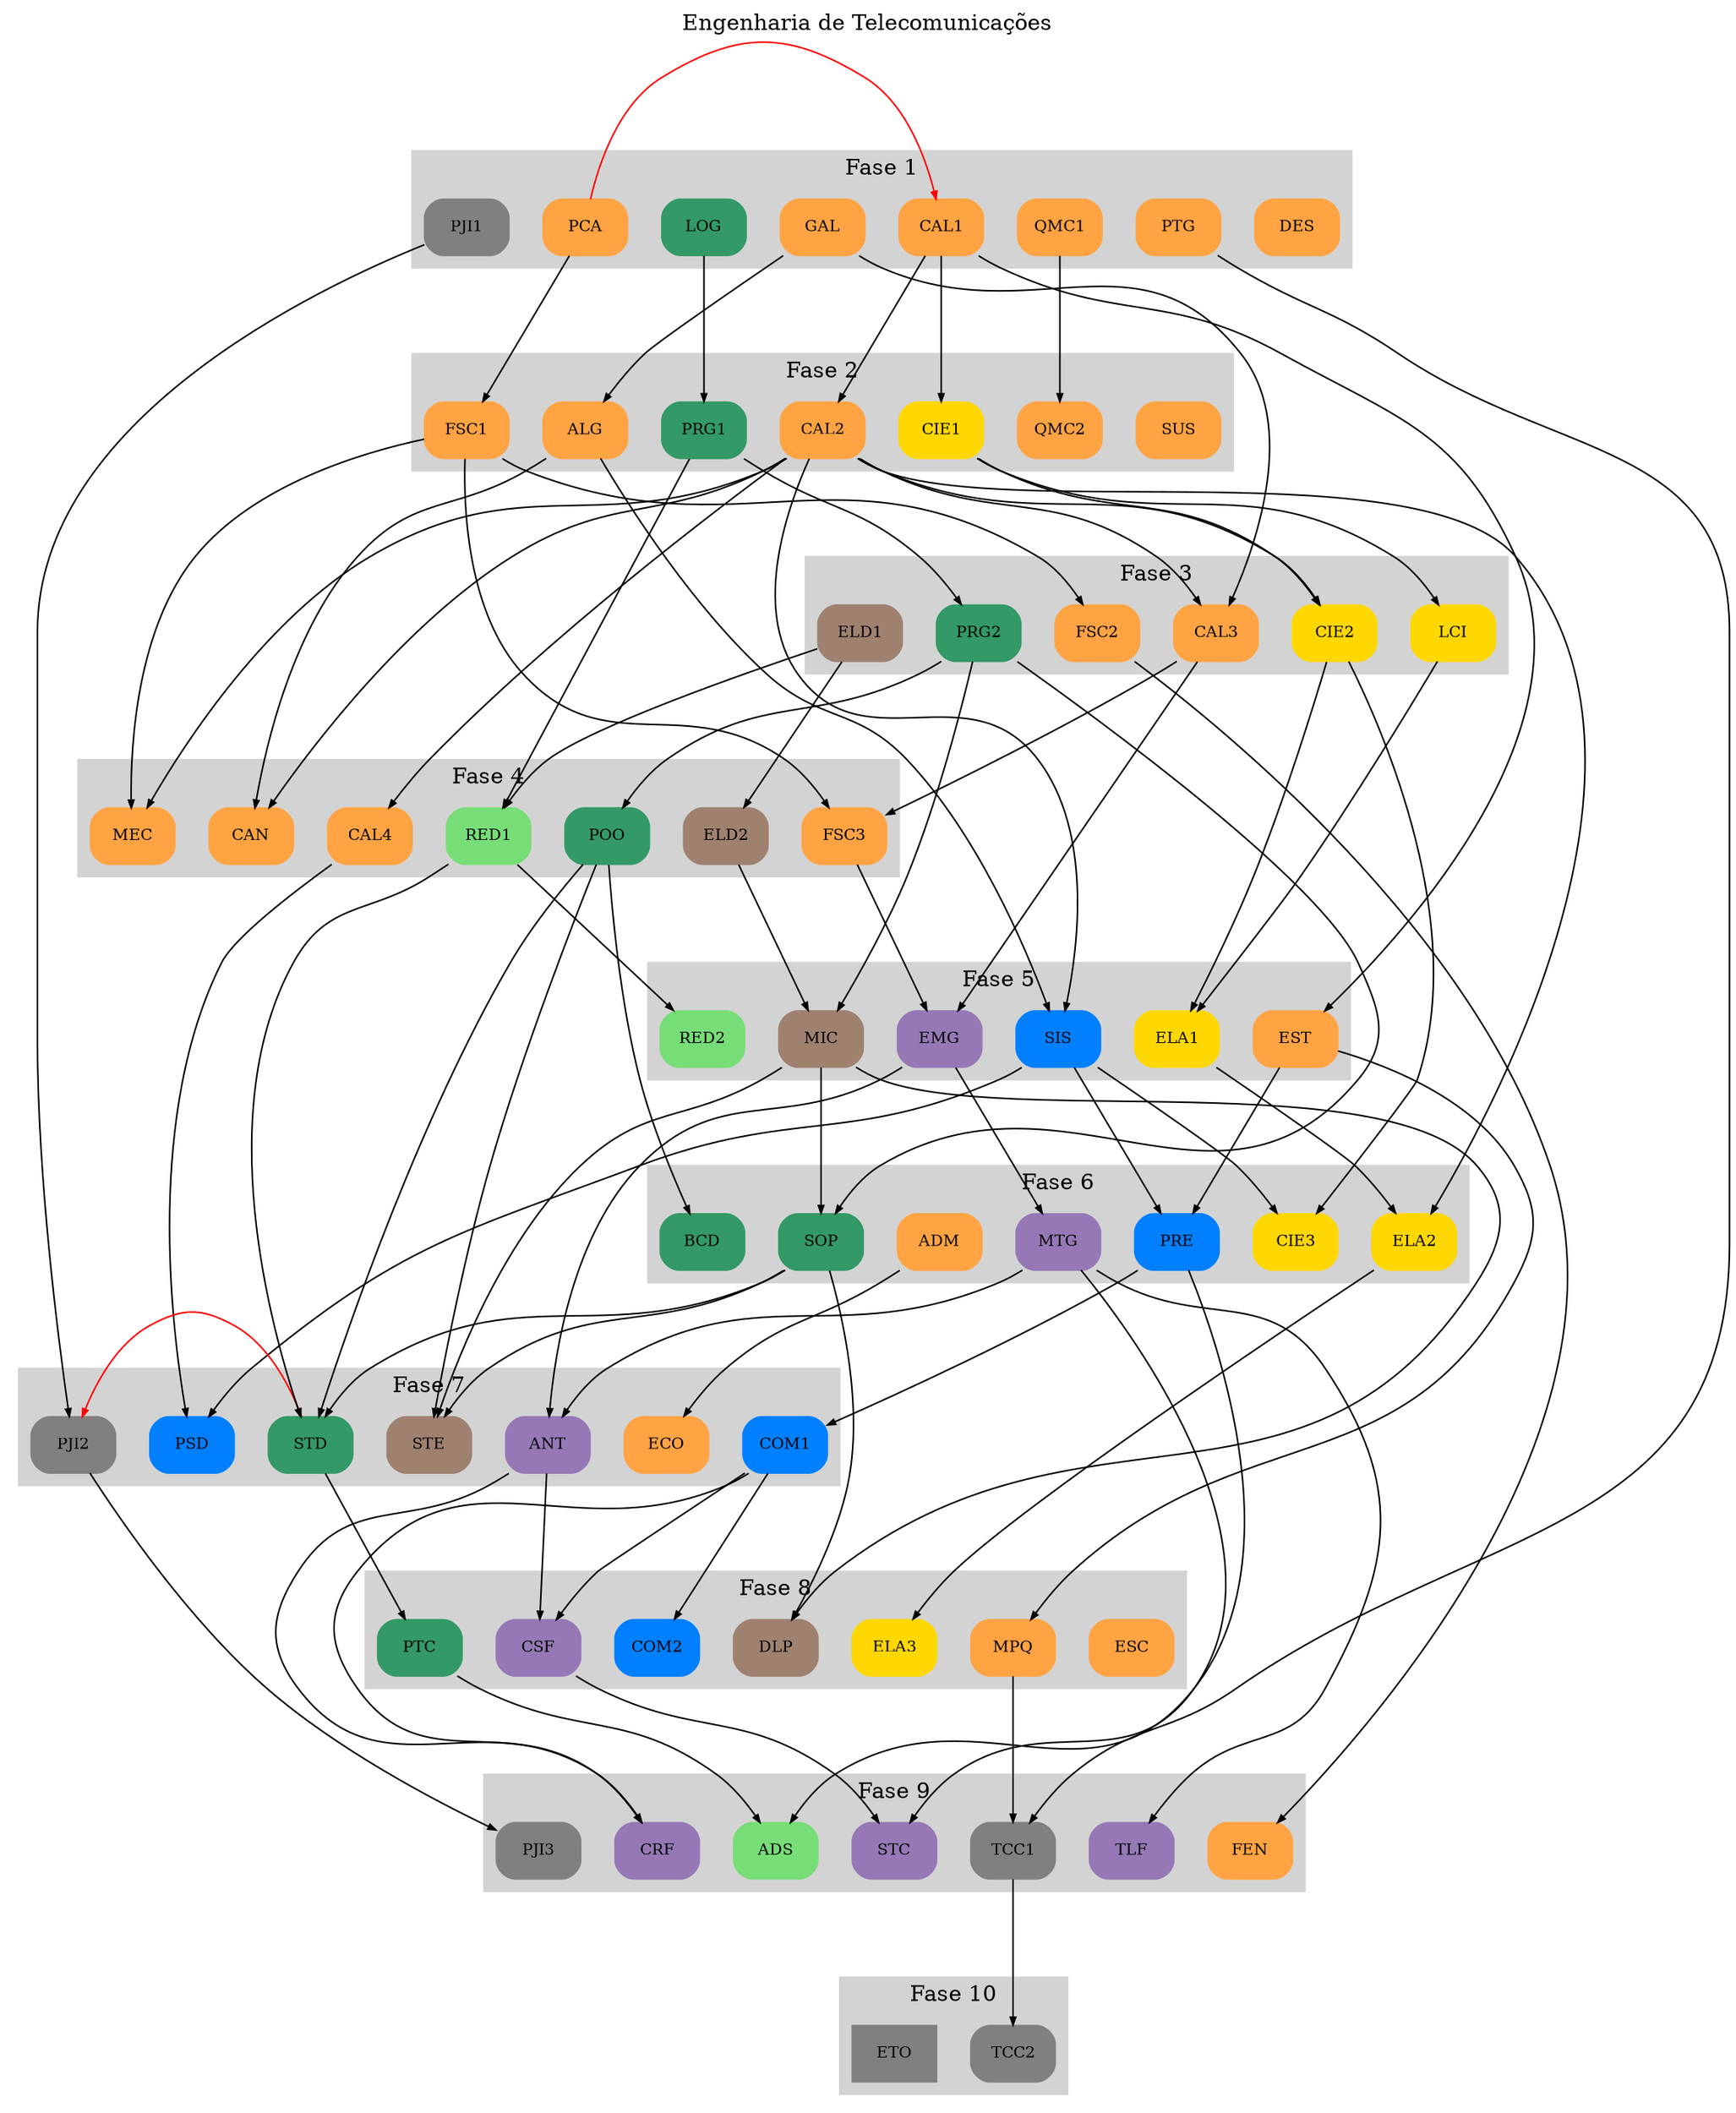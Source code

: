 digraph EngTelecom {
    layout = dot  // circo, dot, fdp, neato, osage, sfdp, twopi
    label ="Engenharia de Telecomunicações"
    labelloc = t
    graph [nodesep=0.3, ranksep=1.3]
    node [labelloc=c fontsize=10, style=filled, shape=box, style="rounded,filled"]
    edge [arrowsize=.5]


    // Pré-requisitos

    // Eixo laranja
    {} -> ADM
    {} -> DES
    {} -> ESC
    {} -> GAL
    {} -> PCA
    {} -> PTG
    {} -> QMC1
    {} -> SUS

    {GAL} -> ALG
    // {PCA} -> CAL1
    {CAL1} -> CAL2
    {GAL CAL2} -> CAL3
    {CAL2} -> CAL4
    {ALG CAL2} -> CAN
    {ADM} -> ECO
    {CAL1} -> EST
    {FSC2} -> FEN
    {PCA} -> FSC1
    {FSC1} -> FSC2
    {FSC1 CAL3} -> FSC3
    {CAL2 FSC1} -> MEC
    {EST} -> MPQ
    {QMC1} -> QMC2 # TODO a confirmar

    // Eixo amarelo
    {CAL1} -> CIE1
    {CIE1 CAL2} -> CIE2
    {CIE2 SIS} -> CIE3 # TODO verificar
    {CIE2 LCI} -> ELA1
    {CAL2 ELA1} -> ELA2
    {ELA2} -> ELA3
    {CIE1} -> LCI

    // Eixo azul
    {PRE} -> COM1
    {COM1} -> COM2
    {EST SIS} -> PRE 
    {CAL2 ALG} -> SIS
    {CAL4 SIS} -> PSD

    // Eixo cinza
    {} -> PJI1
    {PJI1} -> PJI2 # TODO colocar STD como pré-requisito
    {PJI2} -> PJI3
    {STD} -> PJI2 [color="#FF0000" constraint=false]
    {MPQ PTG} -> TCC1 # TODO colocar CH como pré-requisito
    {TCC1} -> TCC2

    // Eixo marrom
    {SOP MIC} -> DLP
    {} -> ELD1
    {ELD1} -> ELD2 # ELA1 como recomendada
    {ELD2 PRG2} -> MIC # POO como co-requisito aí não precisa de PRG2 como pré
    {POO MIC SOP} -> STE

    // Eixo roxo
    {MTG, EMG} -> ANT
    {COM1 ANT} -> CRF # TODO
    {ANT COM1} -> CSF
    {FSC3 CAL3} -> EMG # TODO
    {EMG} -> MTG # TODO
    {MTG CSF} -> STC
    {MTG} -> TLF # TODO

    // Eixo verde claro
    {ELD1 PRG1} -> RED1
    {RED1}-> RED2
    {PTC PRE} -> ADS

    // Eixo verde escuro
    {} -> LOG
    {LOG} -> PRG1
    {PRG1} -> PRG2
    {PRG2} -> POO
    {PRG2 MIC} -> SOP
    {POO RED1 SOP} -> STD
    {POO} -> BCD
    {STD} -> PTC # RED2 como recomendada



    // Fases

    subgraph cluster_fase1 {
        label = "Fase 1"
        style = filled
        color = lightgrey

        {PCA} -> CAL1 [constraint=false,color="#FF0000"]
        LOG GAL DES QMC1 PTG PJI1
    }

    subgraph cluster_fase2 {
        label = "Fase 2"
        style = filled
        color = lightgrey

        PRG1 CAL2 FSC1 ALG QMC2 SUS CIE1
    }

    subgraph cluster_fase3 {
        label = "Fase 3"
        style = filled
        color = lightgrey

        PRG2 CAL3 FSC2 ELD1 CIE2 MEC LCI
    }

    subgraph cluster_fase4 {
        label = "Fase 4"
        style=filled
        color=lightgrey
        node [style=filled,color=white]

        POO RED1 MEC ELD2 FSC3 CAN CAL4  
    }

    subgraph cluster_fase5 {
        label = "Fase 5"
        style=filled
        color=lightgrey
        node [style=filled,color=white]

        SIS EST  RED2 EMG  ELA1  MIC
    }

    subgraph cluster_fase6 {
        label = "Fase 6"
        style=filled
        color=lightgrey
        node [style=filled,color=white]

        SOP BCD ELA2 MTG PRE CIE3 ADM
    }

    subgraph cluster_fase7 {
        label = "Fase 7"
        style=filled
        color=lightgrey
        node [style=filled,color=white]
    
        
        STD PJI2 PSD ANT STE COM1 ECO
       
    }

    subgraph cluster_fase8 {
        label = "Fase 8"
        style=filled
        color=lightgrey
        node [style=filled,color=white]

        MPQ CSF COM2 PTC ELA3 DLP ESC BCD 
    }

    subgraph cluster_fase9 {
        label = "Fase 9"
        style=filled
        color=lightgrey
        node [style=filled,color=white]

        ADS PJI3 TCC1 STC CRF TLF FEN
    }

    subgraph cluster_fase10 {
        label = "Fase 10"
        style=filled
        color=lightgrey
        node [style=filled,color=white]

        TCC2 ETO
    }


    // propriedades dos nós


    ADM [ch=40, color="#FFA343", id=ADM] # TODO pré-requisito 1980h
    ALG [ch=60, color="#FFA343", id=ALG]
    CAL1 [ch=80, color="#FFA343", id=CAL1]
    CAL2 [ch=80, color="#FFA343", id=CAL2]
    CAL3 [ch=80, color="#FFA343", id=CAL3]
    CAL4 [ch=40, color="#FFA343", id=CAL4]
    CAN [ch=40, color="#FFA343", id=CAN]
    DES [ch=40, color="#FFA343", id=DES]
    ECO [ch=40, color="#FFA343", id=ECO]
    ESC [ch=40, color="#FFA343", id=ESC]
    EST [ch=60, color="#FFA343", id=EST]
    FEN [ch=40, color="#FFA343", id=FEN]
    FSC1 [ch=80, color="#FFA343", id=FSC1]
    FSC2 [ch=80, color="#FFA343", id=FSC2]
    FSC3 [ch=100, color="#FFA343", id=FSC3]
    GAL [ch=80, color="#FFA343", id=GAL]
    MEC [ch=40, color="#FFA343", id=MEC]
    MPQ [ch=40, color="#FFA343", id=MPQ]
    PCA [ch=80, color="#FFA343", id=PCA]
    PTG [ch=40, color="#FFA343", id=PTG] # TODO pré-requisito 1980h
    QMC1 [ch=60, color="#FFA343", id=QMC1]
    QMC2 [ch=40, color="#FFA343", id=QMC2]
    SUS [ch=40, color="#FFA343", id=SUS]



    CIE1 [ch=80, color="#FFD700", id=CIE1]
    CIE2 [ch=60, color="#FFD700", id=CIE2]
    CIE3 [ch=60, color="#FFD700", id=CIE3]
    ELA1 [ch=80, color="#FFD700", id=ELA1]
    ELA2 [ch=80, color="#FFD700", id=ELA2]
    ELA3 [ch=40, color="#FFD700", id=ELA3]
    LCI  [ch=40, color="#FFD700", id=LCI ]


    COM1 [ch=100, color="#007FFF", id=COM1]
    COM2 [ch=80, color="#007FFF", id=COM2]
    PRE [ch=80, color="#007FFF", id=PRE]
    PSD [ch=80, color="#007FFF", id=PSD]
    SIS [ch=100, color="#007FFF", id=SIS] # TODO, nada definido


    ETO [ch=160, color="#808080", id=ETO]
    PJI1 [ch=40, color="#808080", id=PJI1]
    PJI2 [ch=40, color="#808080", id=PJI2]
    PJI3 [ch=40, color="#808080", id=PJI3]
    TCC1 [ch=40, color="#808080", id=TCC1]
    TCC2 [ch=100, color="#808080", id=TCC2]


    DLP [ch=60, color="#9F8170", id=DLP]
    ELD1 [ch=100, color="#9F8170", id=ELD1]
    ELD2 [ch=100, color="#9F8170", id=ELD2]
    MIC [ch=120, color="#9F8170", id=MIC]
    STE [ch=80, color="#9F8170", id=STE]


    ANT [ch=80, color="#9678B6", id=ANT]
    CRF [ch=60, color="#9678B6", id=CRF]
    CSF [ch=60, color="#9678B6", id=CSF]
    EMG [ch=60, color="#9678B6", id=EMG] # TODO, nada definido
    MTG [ch=80, color="#9678B6", id=MTG]
    STC [ch=60, color="#9678B6", id=STC]
    TLF [ch=60, color="#9678B6", id=TLF] # TODO, nada definido


    ADS [ch=40, color="#77DD77", id=ADS]
    RED1 [ch=80, color="#77DD77", id=RED1]
    RED2 [ch=80, color="#77DD77", id=RED2]


    BCD [ch=60, color="#339966", id=BCD]
    LOG [ch=40, color="#339966", id=LOG]
    POO [ch=80, color="#339966", id=POO]
    PRG1 [ch=80, color="#339966", id=PRG1]
    PRG2 [ch=80, color="#339966", id=PRG2]
    PTC [ch=40, color="#339966", id=PTC]
    SOP [ch=80, color="#339966", id=SOP]
    STD [ch=60, color="#339966", id=STD]

}